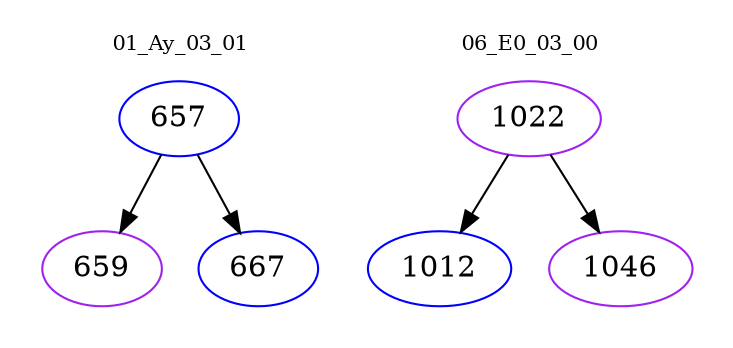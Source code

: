 digraph{
subgraph cluster_0 {
color = white
label = "01_Ay_03_01";
fontsize=10;
T0_657 [label="657", color="blue"]
T0_657 -> T0_659 [color="black"]
T0_659 [label="659", color="purple"]
T0_657 -> T0_667 [color="black"]
T0_667 [label="667", color="blue"]
}
subgraph cluster_1 {
color = white
label = "06_E0_03_00";
fontsize=10;
T1_1022 [label="1022", color="purple"]
T1_1022 -> T1_1012 [color="black"]
T1_1012 [label="1012", color="blue"]
T1_1022 -> T1_1046 [color="black"]
T1_1046 [label="1046", color="purple"]
}
}
